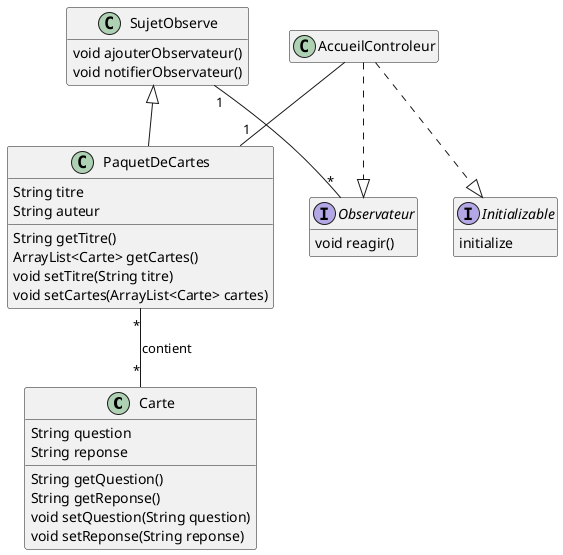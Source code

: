 @startuml diag
hide empty members

class Carte {
    {field} String question
    {field} String reponse
    {method} String getQuestion()
    {method} String getReponse()
    {method} void setQuestion(String question)
    {method} void setReponse(String reponse)
}

class PaquetDeCartes {
    {field} String titre
    {field} String auteur
    {method} String getTitre()
    {method} ArrayList<Carte> getCartes()
    {method} void setTitre(String titre)
    {method} void setCartes(ArrayList<Carte> cartes)
}



interface Observateur{
    {method} void reagir()
}

class SujetObserve{
    {method} void ajouterObservateur()
    {method} void notifierObservateur()
}

class AccueilControleur{


}

interface Initializable{
    {method} initialize
}

PaquetDeCartes "*" -- "*" Carte : contient

SujetObserve <|-- PaquetDeCartes
SujetObserve "1"--"*" Observateur
AccueilControleur ..|> Observateur
AccueilControleur --"1" PaquetDeCartes
AccueilControleur ..|> Initializable


@enduml


